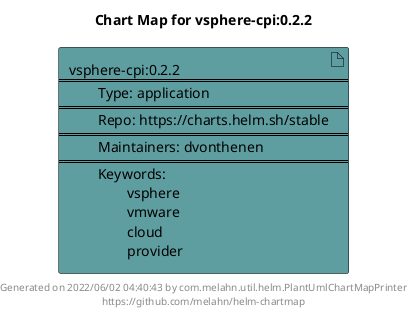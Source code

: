 @startuml
skinparam linetype ortho
skinparam backgroundColor white
skinparam usecaseBorderColor black
skinparam usecaseArrowColor LightSlateGray
skinparam artifactBorderColor black
skinparam artifactArrowColor LightSlateGray

title Chart Map for vsphere-cpi:0.2.2

'There is one referenced Helm Chart
artifact "vsphere-cpi:0.2.2\n====\n\tType: application\n====\n\tRepo: https://charts.helm.sh/stable\n====\n\tMaintainers: dvonthenen\n====\n\tKeywords: \n\t\tvsphere\n\t\tvmware\n\t\tcloud\n\t\tprovider" as vsphere_cpi_0_2_2 #CadetBlue

'There are 0 referenced Docker Images

'Chart Dependencies

center footer Generated on 2022/06/02 04:40:43 by com.melahn.util.helm.PlantUmlChartMapPrinter\nhttps://github.com/melahn/helm-chartmap
@enduml
